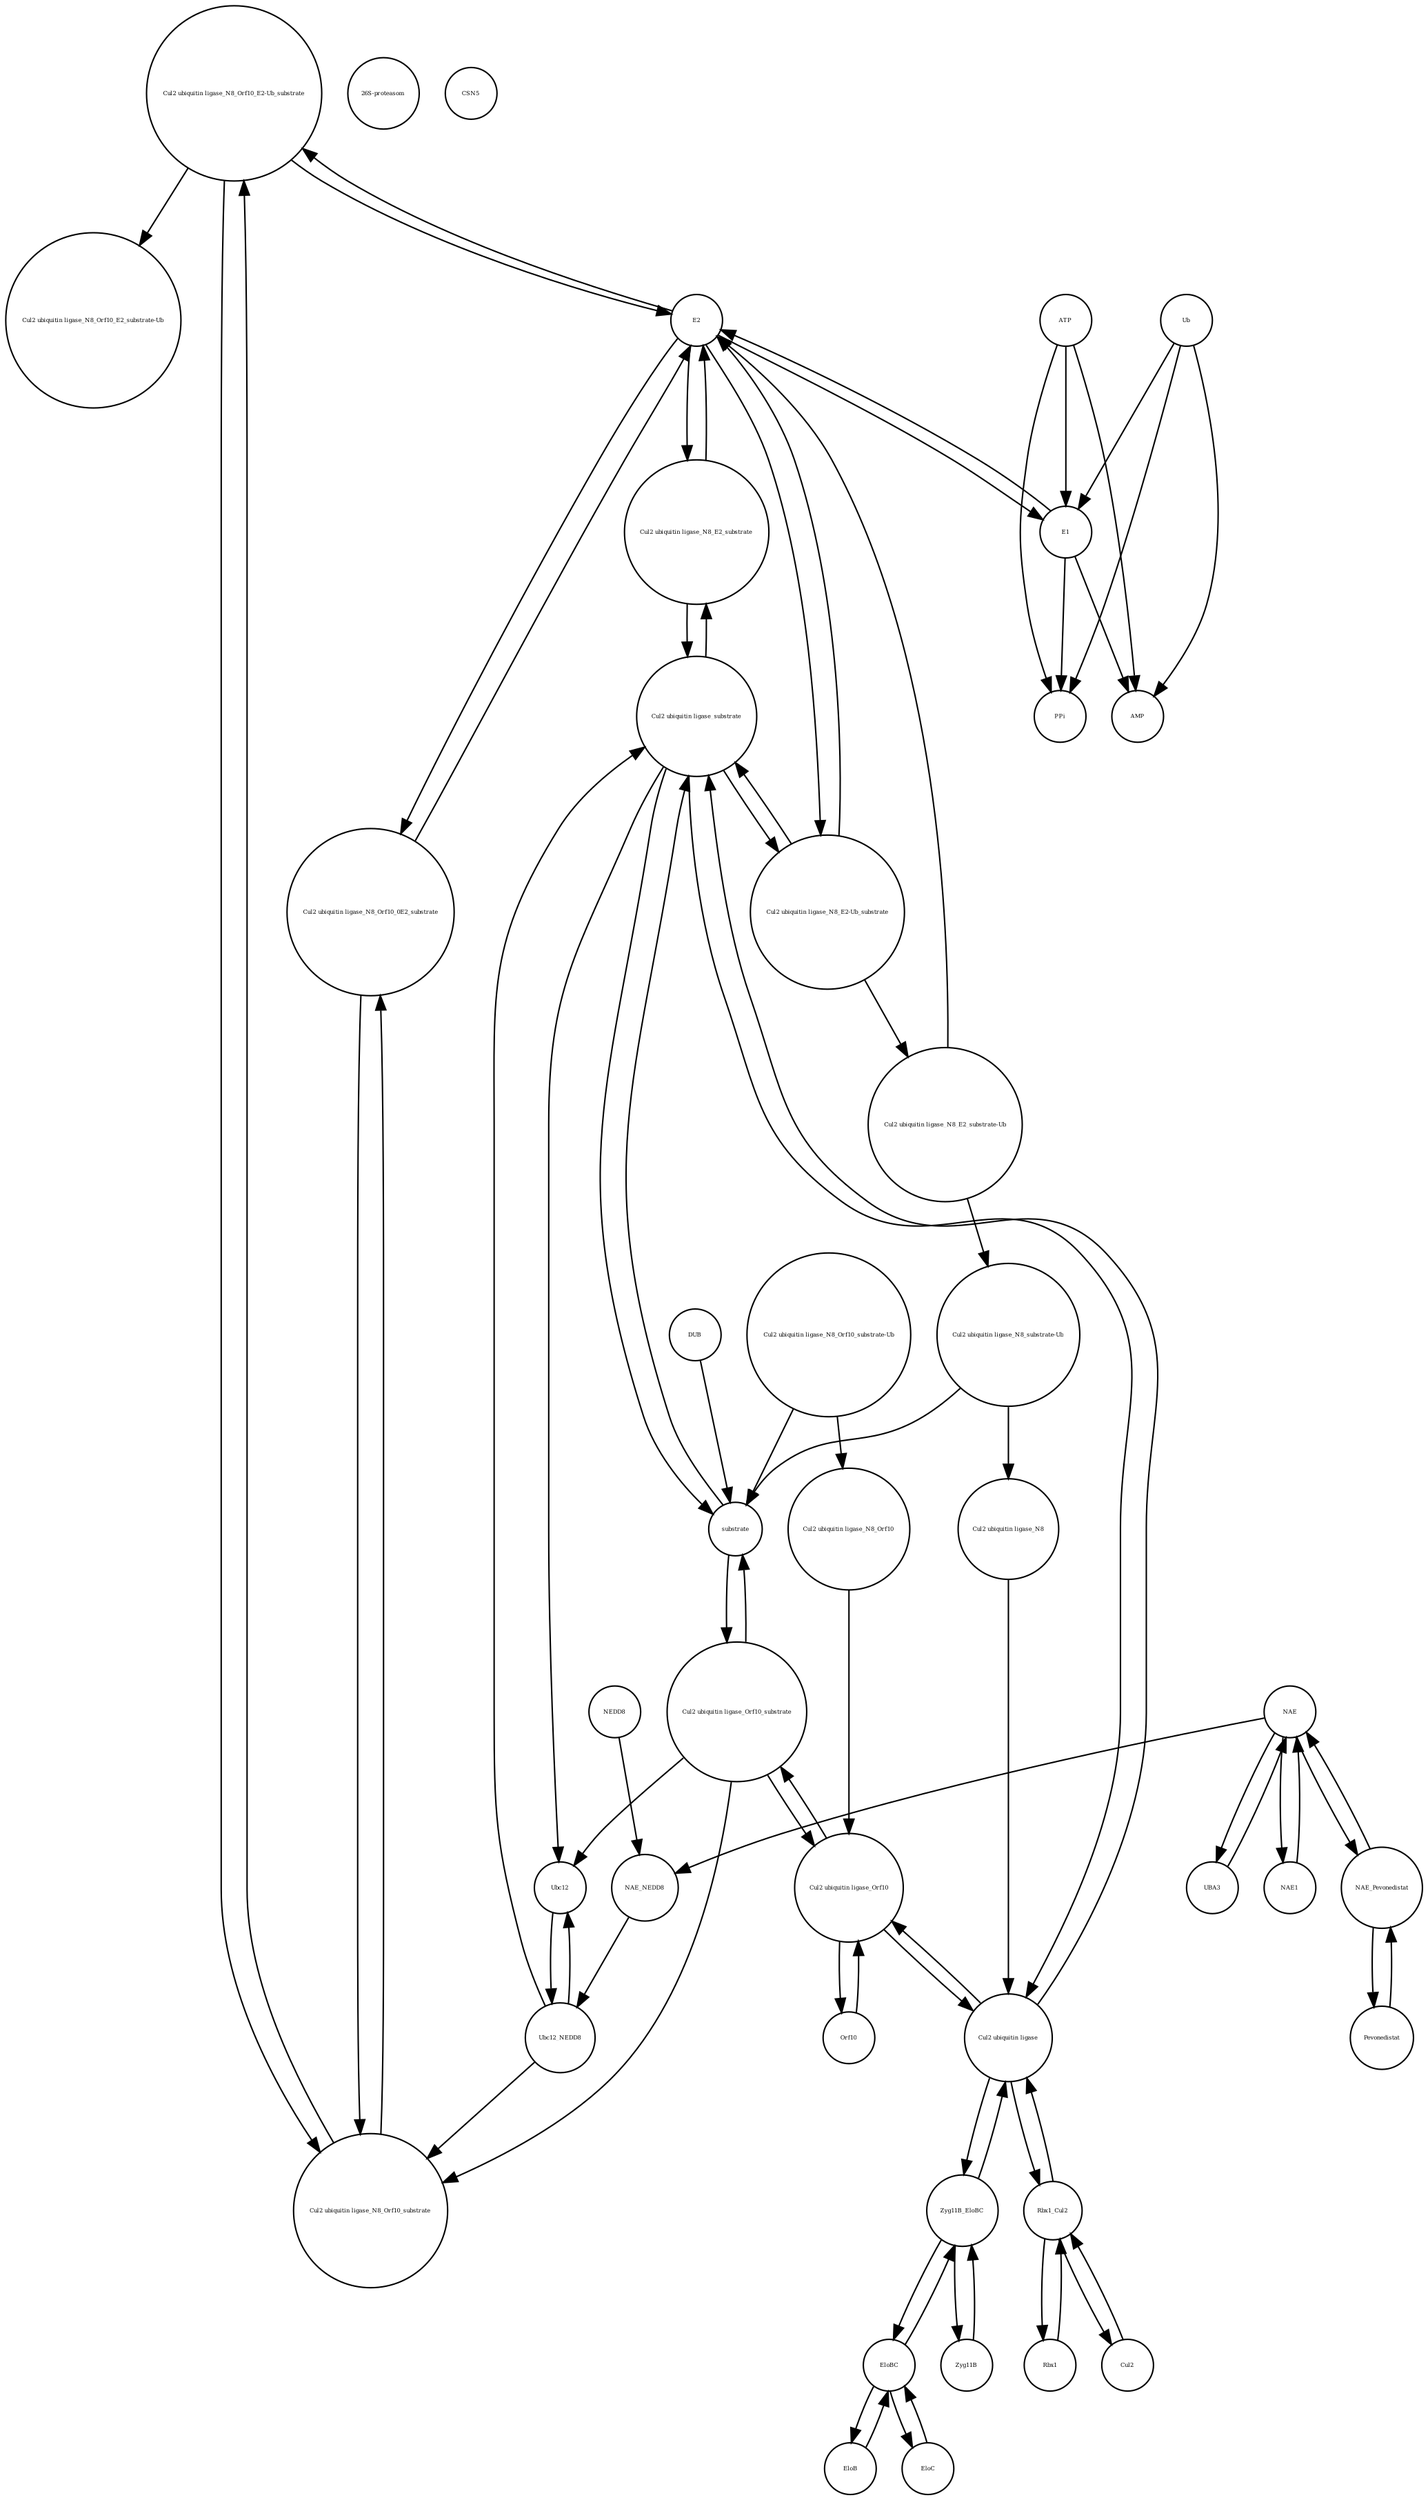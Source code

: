 strict digraph  {
"Cul2 ubiquitin ligase_N8_Orf10_E2-Ub_substrate" [annotation="", bipartite=0, cls=complex, fontsize=4, label="Cul2 ubiquitin ligase_N8_Orf10_E2-Ub_substrate", shape=circle];
Rbx1 [annotation="", bipartite=0, cls=macromolecule, fontsize=4, label=Rbx1, shape=circle];
ATP [annotation="", bipartite=0, cls="simple chemical", fontsize=4, label=ATP, shape=circle];
Ubc12_NEDD8 [annotation="", bipartite=0, cls=complex, fontsize=4, label=Ubc12_NEDD8, shape=circle];
EloB [annotation="", bipartite=0, cls=macromolecule, fontsize=4, label=EloB, shape=circle];
NAE1 [annotation="", bipartite=0, cls=macromolecule, fontsize=4, label=NAE1, shape=circle];
"Cul2 ubiquitin ligase_N8_E2_substrate" [annotation="", bipartite=0, cls=complex, fontsize=4, label="Cul2 ubiquitin ligase_N8_E2_substrate", shape=circle];
UBA3 [annotation="", bipartite=0, cls=macromolecule, fontsize=4, label=UBA3, shape=circle];
NAE [annotation="", bipartite=0, cls=complex, fontsize=4, label=NAE, shape=circle];
Rbx1_Cul2 [annotation="", bipartite=0, cls=complex, fontsize=4, label=Rbx1_Cul2, shape=circle];
"Cul2 ubiquitin ligase_N8_substrate-Ub" [annotation="", bipartite=0, cls=complex, fontsize=4, label="Cul2 ubiquitin ligase_N8_substrate-Ub", shape=circle];
"26S-proteasom" [annotation="", bipartite=0, cls=complex, fontsize=4, label="26S-proteasom", shape=circle];
Orf10 [annotation="", bipartite=0, cls=macromolecule, fontsize=4, label=Orf10, shape=circle];
EloBC [annotation="", bipartite=0, cls=complex, fontsize=4, label=EloBC, shape=circle];
NAE_NEDD8 [annotation="", bipartite=0, cls=complex, fontsize=4, label=NAE_NEDD8, shape=circle];
Cul2 [annotation="", bipartite=0, cls=macromolecule, fontsize=4, label=Cul2, shape=circle];
NEDD8 [annotation="", bipartite=0, cls=macromolecule, fontsize=4, label=NEDD8, shape=circle];
PPi [annotation="", bipartite=0, cls="simple chemical", fontsize=4, label=PPi, shape=circle];
CSN5 [annotation="", bipartite=0, cls=complex, fontsize=4, label=CSN5, shape=circle];
Ubc12 [annotation="", bipartite=0, cls=macromolecule, fontsize=4, label=Ubc12, shape=circle];
E2 [annotation="", bipartite=0, cls=macromolecule, fontsize=4, label=E2, shape=circle];
"Cul2 ubiquitin ligase_N8_Orf10_substrate" [annotation="", bipartite=0, cls=complex, fontsize=4, label="Cul2 ubiquitin ligase_N8_Orf10_substrate", shape=circle];
substrate [annotation="", bipartite=0, cls=macromolecule, fontsize=4, label=substrate, shape=circle];
DUB [annotation="", bipartite=0, cls=macromolecule, fontsize=4, label=DUB, shape=circle];
"Cul2 ubiquitin ligase_N8" [annotation="", bipartite=0, cls=complex, fontsize=4, label="Cul2 ubiquitin ligase_N8", shape=circle];
"Cul2 ubiquitin ligase_N8_Orf10_E2_substrate-Ub" [annotation="", bipartite=0, cls=complex, fontsize=4, label="Cul2 ubiquitin ligase_N8_Orf10_E2_substrate-Ub", shape=circle];
Zyg11B_EloBC [annotation="", bipartite=0, cls=complex, fontsize=4, label=Zyg11B_EloBC, shape=circle];
"Cul2 ubiquitin ligase" [annotation="", bipartite=0, cls=complex, fontsize=4, label="Cul2 ubiquitin ligase", shape=circle];
"Cul2 ubiquitin ligase_N8_Orf10_substrate-Ub" [annotation="", bipartite=0, cls=complex, fontsize=4, label="Cul2 ubiquitin ligase_N8_Orf10_substrate-Ub", shape=circle];
"Cul2 ubiquitin ligase_N8_E2_substrate-Ub" [annotation="", bipartite=0, cls=complex, fontsize=4, label="Cul2 ubiquitin ligase_N8_E2_substrate-Ub", shape=circle];
"Cul2 ubiquitin ligase_N8_E2-Ub_substrate" [annotation="", bipartite=0, cls=complex, fontsize=4, label="Cul2 ubiquitin ligase_N8_E2-Ub_substrate", shape=circle];
"Cul2 ubiquitin ligase_Orf10_substrate" [annotation="", bipartite=0, cls=complex, fontsize=4, label="Cul2 ubiquitin ligase_Orf10_substrate", shape=circle];
AMP [annotation="", bipartite=0, cls="simple chemical", fontsize=4, label=AMP, shape=circle];
"Cul2 ubiquitin ligase_substrate" [annotation="", bipartite=0, cls=complex, fontsize=4, label="Cul2 ubiquitin ligase_substrate", shape=circle];
"Cul2 ubiquitin ligase_Orf10" [annotation="", bipartite=0, cls=complex, fontsize=4, label="Cul2 ubiquitin ligase_Orf10", shape=circle];
E1 [annotation="", bipartite=0, cls=macromolecule, fontsize=4, label=E1, shape=circle];
EloC [annotation="", bipartite=0, cls=macromolecule, fontsize=4, label=EloC, shape=circle];
Zyg11B [annotation="", bipartite=0, cls=macromolecule, fontsize=4, label=Zyg11B, shape=circle];
Pevonedistat [annotation="", bipartite=0, cls="simple chemical", fontsize=4, label=Pevonedistat, shape=circle];
"Cul2 ubiquitin ligase_N8_Orf10" [annotation="", bipartite=0, cls=complex, fontsize=4, label="Cul2 ubiquitin ligase_N8_Orf10", shape=circle];
Ub [annotation="", bipartite=0, cls="simple chemical", fontsize=4, label=Ub, shape=circle];
NAE_Pevonedistat [annotation="", bipartite=0, cls=complex, fontsize=4, label=NAE_Pevonedistat, shape=circle];
"Cul2 ubiquitin ligase_N8_Orf10_0E2_substrate" [annotation="", bipartite=0, cls=complex, fontsize=4, label="Cul2 ubiquitin ligase_N8_Orf10_0E2_substrate", shape=circle];
"Cul2 ubiquitin ligase_N8_Orf10_E2-Ub_substrate" -> "Cul2 ubiquitin ligase_N8_Orf10_E2_substrate-Ub"  [annotation="", interaction_type=production];
"Cul2 ubiquitin ligase_N8_Orf10_E2-Ub_substrate" -> "Cul2 ubiquitin ligase_N8_Orf10_substrate"  [annotation="", interaction_type=production];
"Cul2 ubiquitin ligase_N8_Orf10_E2-Ub_substrate" -> E2  [annotation="", interaction_type=production];
Rbx1 -> Rbx1_Cul2  [annotation="", interaction_type=production];
ATP -> E1  [annotation="", interaction_type=production];
ATP -> PPi  [annotation="", interaction_type=production];
ATP -> AMP  [annotation="", interaction_type=production];
Ubc12_NEDD8 -> "Cul2 ubiquitin ligase_N8_Orf10_substrate"  [annotation="", interaction_type=production];
Ubc12_NEDD8 -> Ubc12  [annotation="", interaction_type=production];
Ubc12_NEDD8 -> "Cul2 ubiquitin ligase_substrate"  [annotation="", interaction_type=production];
EloB -> EloBC  [annotation="", interaction_type=production];
NAE1 -> NAE  [annotation="", interaction_type=production];
"Cul2 ubiquitin ligase_N8_E2_substrate" -> E2  [annotation="", interaction_type=production];
"Cul2 ubiquitin ligase_N8_E2_substrate" -> "Cul2 ubiquitin ligase_substrate"  [annotation="", interaction_type=production];
UBA3 -> NAE  [annotation="", interaction_type=production];
NAE -> NAE_NEDD8  [annotation="", interaction_type=production];
NAE -> NAE1  [annotation="", interaction_type=production];
NAE -> UBA3  [annotation="", interaction_type=production];
NAE -> NAE_Pevonedistat  [annotation="", interaction_type=production];
Rbx1_Cul2 -> "Cul2 ubiquitin ligase"  [annotation="", interaction_type=production];
Rbx1_Cul2 -> Cul2  [annotation="", interaction_type=production];
Rbx1_Cul2 -> Rbx1  [annotation="", interaction_type=production];
"Cul2 ubiquitin ligase_N8_substrate-Ub" -> "Cul2 ubiquitin ligase_N8"  [annotation="", interaction_type=production];
"Cul2 ubiquitin ligase_N8_substrate-Ub" -> substrate  [annotation="", interaction_type=production];
Orf10 -> "Cul2 ubiquitin ligase_Orf10"  [annotation="", interaction_type=production];
EloBC -> Zyg11B_EloBC  [annotation="", interaction_type=production];
EloBC -> EloC  [annotation="", interaction_type=production];
EloBC -> EloB  [annotation="", interaction_type=production];
NAE_NEDD8 -> Ubc12_NEDD8  [annotation="", interaction_type=production];
Cul2 -> Rbx1_Cul2  [annotation="", interaction_type=production];
NEDD8 -> NAE_NEDD8  [annotation="", interaction_type=production];
Ubc12 -> Ubc12_NEDD8  [annotation="", interaction_type=production];
E2 -> "Cul2 ubiquitin ligase_N8_E2-Ub_substrate"  [annotation="", interaction_type=production];
E2 -> "Cul2 ubiquitin ligase_N8_Orf10_0E2_substrate"  [annotation="", interaction_type=production];
E2 -> "Cul2 ubiquitin ligase_N8_Orf10_E2-Ub_substrate"  [annotation="", interaction_type=production];
E2 -> "Cul2 ubiquitin ligase_N8_E2_substrate"  [annotation="", interaction_type=production];
E2 -> E1  [annotation="", interaction_type=production];
"Cul2 ubiquitin ligase_N8_Orf10_substrate" -> "Cul2 ubiquitin ligase_N8_Orf10_0E2_substrate"  [annotation="", interaction_type=production];
"Cul2 ubiquitin ligase_N8_Orf10_substrate" -> "Cul2 ubiquitin ligase_N8_Orf10_E2-Ub_substrate"  [annotation="", interaction_type=production];
substrate -> "Cul2 ubiquitin ligase_substrate"  [annotation="", interaction_type=production];
substrate -> "Cul2 ubiquitin ligase_Orf10_substrate"  [annotation="", interaction_type=production];
DUB -> substrate  [annotation="", interaction_type=catalysis];
"Cul2 ubiquitin ligase_N8" -> "Cul2 ubiquitin ligase"  [annotation="", interaction_type=production];
Zyg11B_EloBC -> "Cul2 ubiquitin ligase"  [annotation="", interaction_type=production];
Zyg11B_EloBC -> EloBC  [annotation="", interaction_type=production];
Zyg11B_EloBC -> Zyg11B  [annotation="", interaction_type=production];
"Cul2 ubiquitin ligase" -> "Cul2 ubiquitin ligase_Orf10"  [annotation="", interaction_type=production];
"Cul2 ubiquitin ligase" -> "Cul2 ubiquitin ligase_substrate"  [annotation="", interaction_type=production];
"Cul2 ubiquitin ligase" -> Rbx1_Cul2  [annotation="", interaction_type=production];
"Cul2 ubiquitin ligase" -> Zyg11B_EloBC  [annotation="", interaction_type=production];
"Cul2 ubiquitin ligase_N8_Orf10_substrate-Ub" -> "Cul2 ubiquitin ligase_N8_Orf10"  [annotation="", interaction_type=production];
"Cul2 ubiquitin ligase_N8_Orf10_substrate-Ub" -> substrate  [annotation="", interaction_type=production];
"Cul2 ubiquitin ligase_N8_E2_substrate-Ub" -> E2  [annotation="", interaction_type=production];
"Cul2 ubiquitin ligase_N8_E2_substrate-Ub" -> "Cul2 ubiquitin ligase_N8_substrate-Ub"  [annotation="", interaction_type=production];
"Cul2 ubiquitin ligase_N8_E2-Ub_substrate" -> "Cul2 ubiquitin ligase_substrate"  [annotation="", interaction_type=production];
"Cul2 ubiquitin ligase_N8_E2-Ub_substrate" -> E2  [annotation="", interaction_type=production];
"Cul2 ubiquitin ligase_N8_E2-Ub_substrate" -> "Cul2 ubiquitin ligase_N8_E2_substrate-Ub"  [annotation="", interaction_type=production];
"Cul2 ubiquitin ligase_Orf10_substrate" -> substrate  [annotation="", interaction_type=production];
"Cul2 ubiquitin ligase_Orf10_substrate" -> "Cul2 ubiquitin ligase_Orf10"  [annotation="", interaction_type=production];
"Cul2 ubiquitin ligase_Orf10_substrate" -> "Cul2 ubiquitin ligase_N8_Orf10_substrate"  [annotation="", interaction_type=production];
"Cul2 ubiquitin ligase_Orf10_substrate" -> Ubc12  [annotation="", interaction_type=production];
"Cul2 ubiquitin ligase_substrate" -> "Cul2 ubiquitin ligase"  [annotation="", interaction_type=production];
"Cul2 ubiquitin ligase_substrate" -> substrate  [annotation="", interaction_type=production];
"Cul2 ubiquitin ligase_substrate" -> "Cul2 ubiquitin ligase_N8_E2_substrate"  [annotation="", interaction_type=production];
"Cul2 ubiquitin ligase_substrate" -> Ubc12  [annotation="", interaction_type=production];
"Cul2 ubiquitin ligase_substrate" -> "Cul2 ubiquitin ligase_N8_E2-Ub_substrate"  [annotation="", interaction_type=production];
"Cul2 ubiquitin ligase_Orf10" -> Orf10  [annotation="", interaction_type=production];
"Cul2 ubiquitin ligase_Orf10" -> "Cul2 ubiquitin ligase"  [annotation="", interaction_type=production];
"Cul2 ubiquitin ligase_Orf10" -> "Cul2 ubiquitin ligase_Orf10_substrate"  [annotation="", interaction_type=production];
E1 -> E2  [annotation="", interaction_type=production];
E1 -> PPi  [annotation="", interaction_type=production];
E1 -> AMP  [annotation="", interaction_type=production];
EloC -> EloBC  [annotation="", interaction_type=production];
Zyg11B -> Zyg11B_EloBC  [annotation="", interaction_type=production];
Pevonedistat -> NAE_Pevonedistat  [annotation="", interaction_type=production];
"Cul2 ubiquitin ligase_N8_Orf10" -> "Cul2 ubiquitin ligase_Orf10"  [annotation="", interaction_type=production];
Ub -> E1  [annotation="", interaction_type=production];
Ub -> PPi  [annotation="", interaction_type=production];
Ub -> AMP  [annotation="", interaction_type=production];
NAE_Pevonedistat -> Pevonedistat  [annotation="", interaction_type=production];
NAE_Pevonedistat -> NAE  [annotation="", interaction_type=production];
"Cul2 ubiquitin ligase_N8_Orf10_0E2_substrate" -> "Cul2 ubiquitin ligase_N8_Orf10_substrate"  [annotation="", interaction_type=production];
"Cul2 ubiquitin ligase_N8_Orf10_0E2_substrate" -> E2  [annotation="", interaction_type=production];
}
